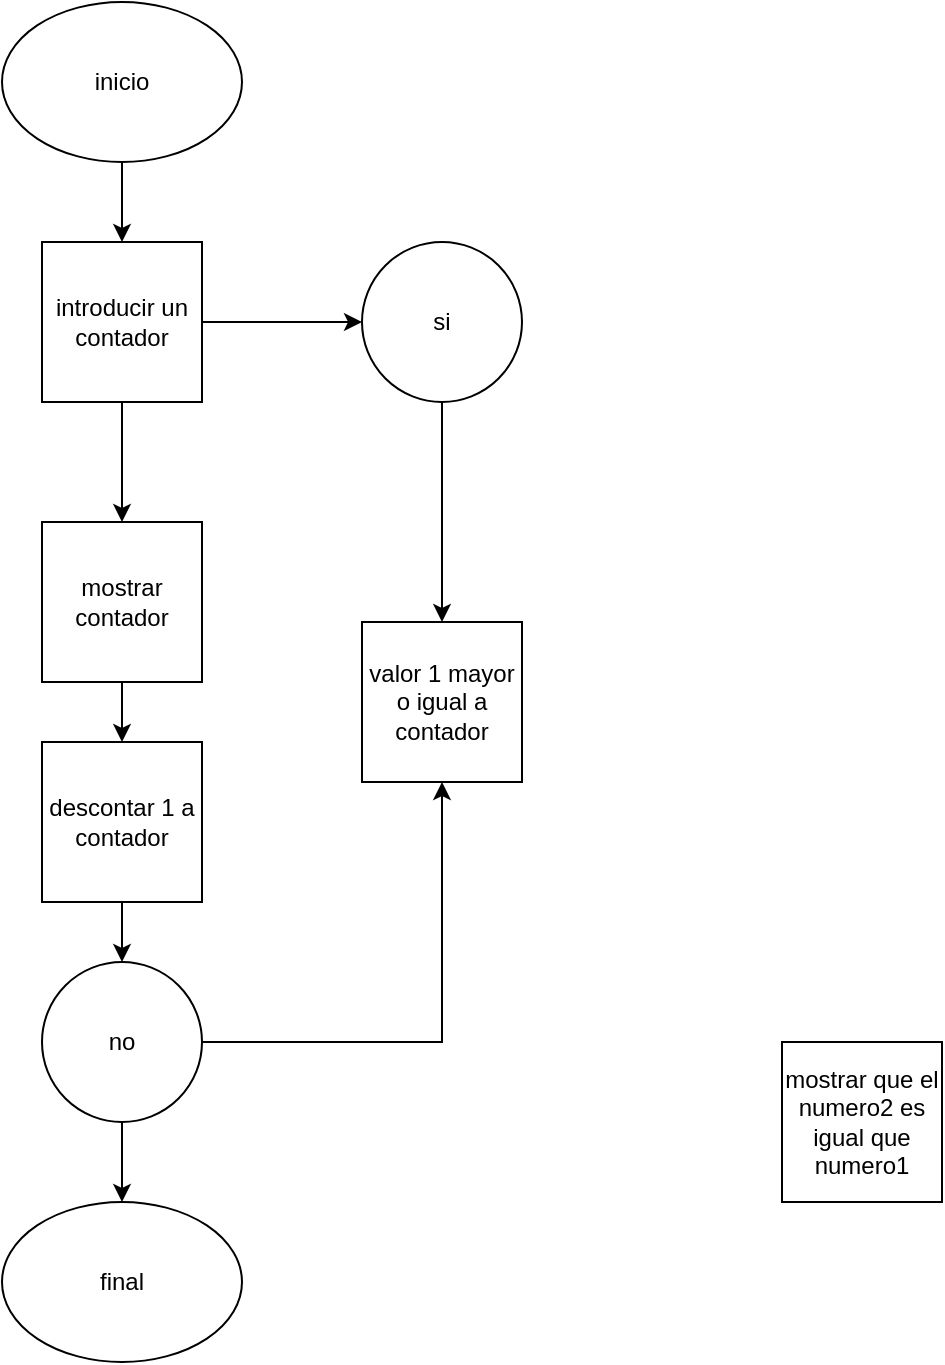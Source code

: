 <mxfile version="28.2.7">
  <diagram name="Página-1" id="lpAWQ5Urh4B4VcDRIBTK">
    <mxGraphModel dx="463" dy="644" grid="1" gridSize="10" guides="1" tooltips="1" connect="1" arrows="1" fold="1" page="1" pageScale="1" pageWidth="3956" pageHeight="1920" math="0" shadow="0">
      <root>
        <mxCell id="0" />
        <mxCell id="1" parent="0" />
        <mxCell id="1wijcPB8x8FrTGQwCDNw-5" style="edgeStyle=orthogonalEdgeStyle;rounded=0;orthogonalLoop=1;jettySize=auto;html=1;entryX=0.5;entryY=0;entryDx=0;entryDy=0;" edge="1" parent="1" source="bDlArgT7QjAYrvo1HoKL-1" target="bDlArgT7QjAYrvo1HoKL-2">
          <mxGeometry relative="1" as="geometry" />
        </mxCell>
        <mxCell id="bDlArgT7QjAYrvo1HoKL-1" value="inicio" style="ellipse;whiteSpace=wrap;html=1;" parent="1" vertex="1">
          <mxGeometry x="100" y="40" width="120" height="80" as="geometry" />
        </mxCell>
        <mxCell id="1wijcPB8x8FrTGQwCDNw-13" style="edgeStyle=orthogonalEdgeStyle;rounded=0;orthogonalLoop=1;jettySize=auto;html=1;" edge="1" parent="1" source="bDlArgT7QjAYrvo1HoKL-2" target="1wijcPB8x8FrTGQwCDNw-11">
          <mxGeometry relative="1" as="geometry">
            <Array as="points">
              <mxPoint x="160" y="270" />
              <mxPoint x="160" y="270" />
            </Array>
          </mxGeometry>
        </mxCell>
        <mxCell id="1wijcPB8x8FrTGQwCDNw-23" style="edgeStyle=orthogonalEdgeStyle;rounded=0;orthogonalLoop=1;jettySize=auto;html=1;entryX=0;entryY=0.5;entryDx=0;entryDy=0;" edge="1" parent="1" source="bDlArgT7QjAYrvo1HoKL-2" target="1wijcPB8x8FrTGQwCDNw-18">
          <mxGeometry relative="1" as="geometry" />
        </mxCell>
        <mxCell id="bDlArgT7QjAYrvo1HoKL-2" value="introducir un contador" style="whiteSpace=wrap;html=1;aspect=fixed;" parent="1" vertex="1">
          <mxGeometry x="120" y="160" width="80" height="80" as="geometry" />
        </mxCell>
        <mxCell id="XuXj0poHd1ac-5R2cBW4-2" value="mostrar que el numero2 es igual que numero1" style="whiteSpace=wrap;html=1;aspect=fixed;" parent="1" vertex="1">
          <mxGeometry x="490" y="560" width="80" height="80" as="geometry" />
        </mxCell>
        <mxCell id="1wijcPB8x8FrTGQwCDNw-4" value="final" style="ellipse;whiteSpace=wrap;html=1;" vertex="1" parent="1">
          <mxGeometry x="100" y="640" width="120" height="80" as="geometry" />
        </mxCell>
        <mxCell id="1wijcPB8x8FrTGQwCDNw-15" style="edgeStyle=orthogonalEdgeStyle;rounded=0;orthogonalLoop=1;jettySize=auto;html=1;" edge="1" parent="1" source="1wijcPB8x8FrTGQwCDNw-11" target="1wijcPB8x8FrTGQwCDNw-12">
          <mxGeometry relative="1" as="geometry" />
        </mxCell>
        <mxCell id="1wijcPB8x8FrTGQwCDNw-11" value="mostrar contador" style="whiteSpace=wrap;html=1;aspect=fixed;" vertex="1" parent="1">
          <mxGeometry x="120" y="300" width="80" height="80" as="geometry" />
        </mxCell>
        <mxCell id="1wijcPB8x8FrTGQwCDNw-25" style="edgeStyle=orthogonalEdgeStyle;rounded=0;orthogonalLoop=1;jettySize=auto;html=1;entryX=0.5;entryY=0;entryDx=0;entryDy=0;" edge="1" parent="1" source="1wijcPB8x8FrTGQwCDNw-12" target="1wijcPB8x8FrTGQwCDNw-20">
          <mxGeometry relative="1" as="geometry" />
        </mxCell>
        <mxCell id="1wijcPB8x8FrTGQwCDNw-12" value="descontar 1 a contador" style="whiteSpace=wrap;html=1;aspect=fixed;" vertex="1" parent="1">
          <mxGeometry x="120" y="410" width="80" height="80" as="geometry" />
        </mxCell>
        <mxCell id="1wijcPB8x8FrTGQwCDNw-24" style="edgeStyle=orthogonalEdgeStyle;rounded=0;orthogonalLoop=1;jettySize=auto;html=1;" edge="1" parent="1" source="1wijcPB8x8FrTGQwCDNw-18" target="1wijcPB8x8FrTGQwCDNw-21">
          <mxGeometry relative="1" as="geometry" />
        </mxCell>
        <mxCell id="1wijcPB8x8FrTGQwCDNw-18" value="si" style="ellipse;whiteSpace=wrap;html=1;aspect=fixed;" vertex="1" parent="1">
          <mxGeometry x="280" y="160" width="80" height="80" as="geometry" />
        </mxCell>
        <mxCell id="1wijcPB8x8FrTGQwCDNw-22" style="edgeStyle=orthogonalEdgeStyle;rounded=0;orthogonalLoop=1;jettySize=auto;html=1;entryX=0.5;entryY=1;entryDx=0;entryDy=0;" edge="1" parent="1" source="1wijcPB8x8FrTGQwCDNw-20" target="1wijcPB8x8FrTGQwCDNw-21">
          <mxGeometry relative="1" as="geometry" />
        </mxCell>
        <mxCell id="1wijcPB8x8FrTGQwCDNw-26" style="edgeStyle=orthogonalEdgeStyle;rounded=0;orthogonalLoop=1;jettySize=auto;html=1;" edge="1" parent="1" source="1wijcPB8x8FrTGQwCDNw-20" target="1wijcPB8x8FrTGQwCDNw-4">
          <mxGeometry relative="1" as="geometry" />
        </mxCell>
        <mxCell id="1wijcPB8x8FrTGQwCDNw-20" value="no" style="ellipse;whiteSpace=wrap;html=1;aspect=fixed;" vertex="1" parent="1">
          <mxGeometry x="120" y="520" width="80" height="80" as="geometry" />
        </mxCell>
        <mxCell id="1wijcPB8x8FrTGQwCDNw-21" value="valor 1 mayor o igual a contador" style="whiteSpace=wrap;html=1;aspect=fixed;" vertex="1" parent="1">
          <mxGeometry x="280" y="350" width="80" height="80" as="geometry" />
        </mxCell>
      </root>
    </mxGraphModel>
  </diagram>
</mxfile>
